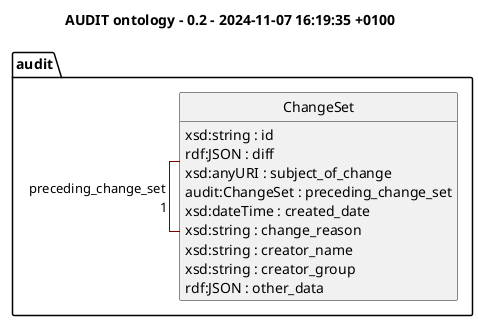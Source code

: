 @startuml
!pragma layout elk
skinparam classFontSize 14
!define LIGHTORANGE
skinparam groupInheritance 1
skinparam componentStyle uml2
skinparam wrapMessageWidth 100
skinparam ArrowColor #Maroon

title AUDIT ontology - 0.2 - 2024-11-07 16:19:35 +0100
              
package audit {

class ChangeSet{
	{field} xsd:string : id 
	{field} rdf:JSON : diff 
	{field} xsd:anyURI : subject_of_change 
	{field} audit:ChangeSet : preceding_change_set 
	{field} xsd:dateTime : created_date 
	{field} xsd:string : change_reason 
	{field} xsd:string : creator_name 
	{field} xsd:string : creator_group 
	{field} rdf:JSON : other_data 
}
ChangeSet - "1" ChangeSet : preceding_change_set >

hide circle
hide methods
hide empty members
@enduml
          
